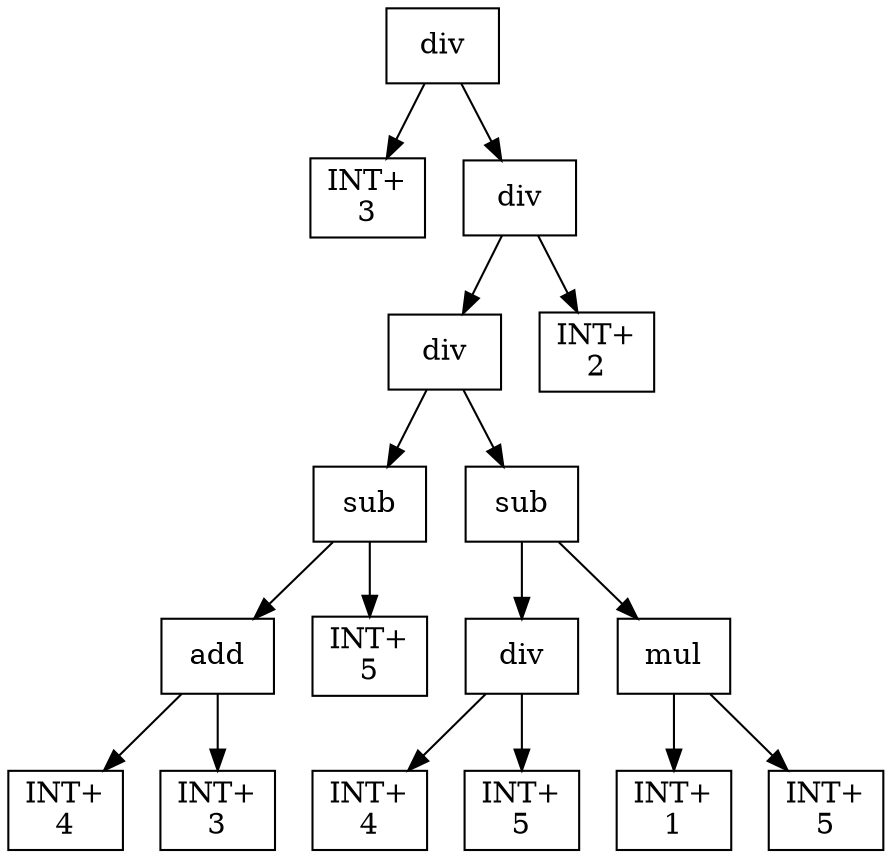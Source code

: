 digraph expr {
  node [shape=box];
  n1 [label="div"];
  n2 [label="INT+\n3"];
  n3 [label="div"];
  n4 [label="div"];
  n5 [label="sub"];
  n6 [label="add"];
  n7 [label="INT+\n4"];
  n8 [label="INT+\n3"];
  n6 -> n7;
  n6 -> n8;
  n9 [label="INT+\n5"];
  n5 -> n6;
  n5 -> n9;
  n10 [label="sub"];
  n11 [label="div"];
  n12 [label="INT+\n4"];
  n13 [label="INT+\n5"];
  n11 -> n12;
  n11 -> n13;
  n14 [label="mul"];
  n15 [label="INT+\n1"];
  n16 [label="INT+\n5"];
  n14 -> n15;
  n14 -> n16;
  n10 -> n11;
  n10 -> n14;
  n4 -> n5;
  n4 -> n10;
  n17 [label="INT+\n2"];
  n3 -> n4;
  n3 -> n17;
  n1 -> n2;
  n1 -> n3;
}